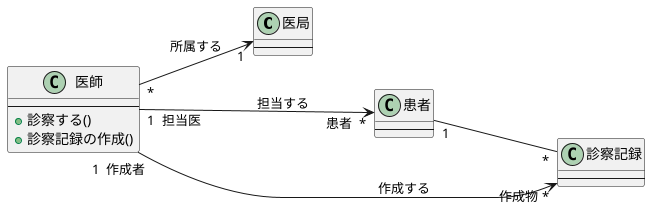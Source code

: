 @startuml 演習3-2 
left to right direction

class 医局 {
    ---
}
class 医師 {
---
+ 診察する()
+ 診察記録の作成()
}
class 患者{
---
}
class 診察記録 {
---
}

医師 "1  作成者" --> "作成物 *" 診察記録:作成する
医師 "1  担当医" ---> "患者  *" 患者:担当する
医師 "*"-->"1" 医局  :所属する
患者 "1"---"*" 診察記録
@enduml